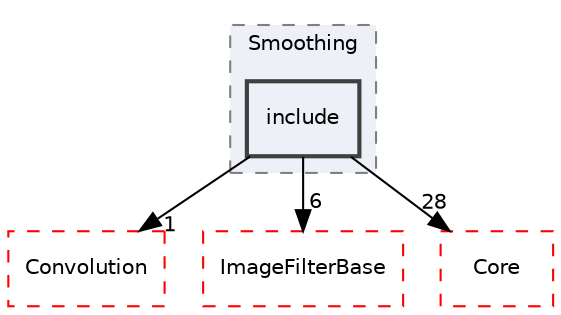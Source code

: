 digraph "include"
{
 // LATEX_PDF_SIZE
  edge [fontname="Helvetica",fontsize="10",labelfontname="Helvetica",labelfontsize="10"];
  node [fontname="Helvetica",fontsize="10",shape=record];
  compound=true
  subgraph clusterdir_8cc45063d67057a04691750c42379925 {
    graph [ bgcolor="#edf0f7", pencolor="grey50", style="filled,dashed,", label="Smoothing", fontname="Helvetica", fontsize="10", URL="dir_8cc45063d67057a04691750c42379925.html"]
  dir_d4908258d4d633449ccfdffdb97c8ad0 [shape=box, label="include", style="filled,bold,", fillcolor="#edf0f7", color="grey25", URL="dir_d4908258d4d633449ccfdffdb97c8ad0.html"];
  }
  dir_707d4018505f37dfa9564a4fbd97eec6 [shape=box, label="Convolution", style="dashed,", fillcolor="#edf0f7", color="red", URL="dir_707d4018505f37dfa9564a4fbd97eec6.html"];
  dir_a5e0762988512223861a3264c6133bea [shape=box, label="ImageFilterBase", style="dashed,", fillcolor="#edf0f7", color="red", URL="dir_a5e0762988512223861a3264c6133bea.html"];
  dir_cac7f9cecb9aa42a0bd05452dddd8a21 [shape=box, label="Core", style="dashed,", fillcolor="#edf0f7", color="red", URL="dir_cac7f9cecb9aa42a0bd05452dddd8a21.html"];
  dir_d4908258d4d633449ccfdffdb97c8ad0->dir_707d4018505f37dfa9564a4fbd97eec6 [headlabel="1", labeldistance=1.5 headhref="dir_000108_000013.html"];
  dir_d4908258d4d633449ccfdffdb97c8ad0->dir_a5e0762988512223861a3264c6133bea [headlabel="6", labeldistance=1.5 headhref="dir_000108_000050.html"];
  dir_d4908258d4d633449ccfdffdb97c8ad0->dir_cac7f9cecb9aa42a0bd05452dddd8a21 [headlabel="28", labeldistance=1.5 headhref="dir_000108_000014.html"];
}
